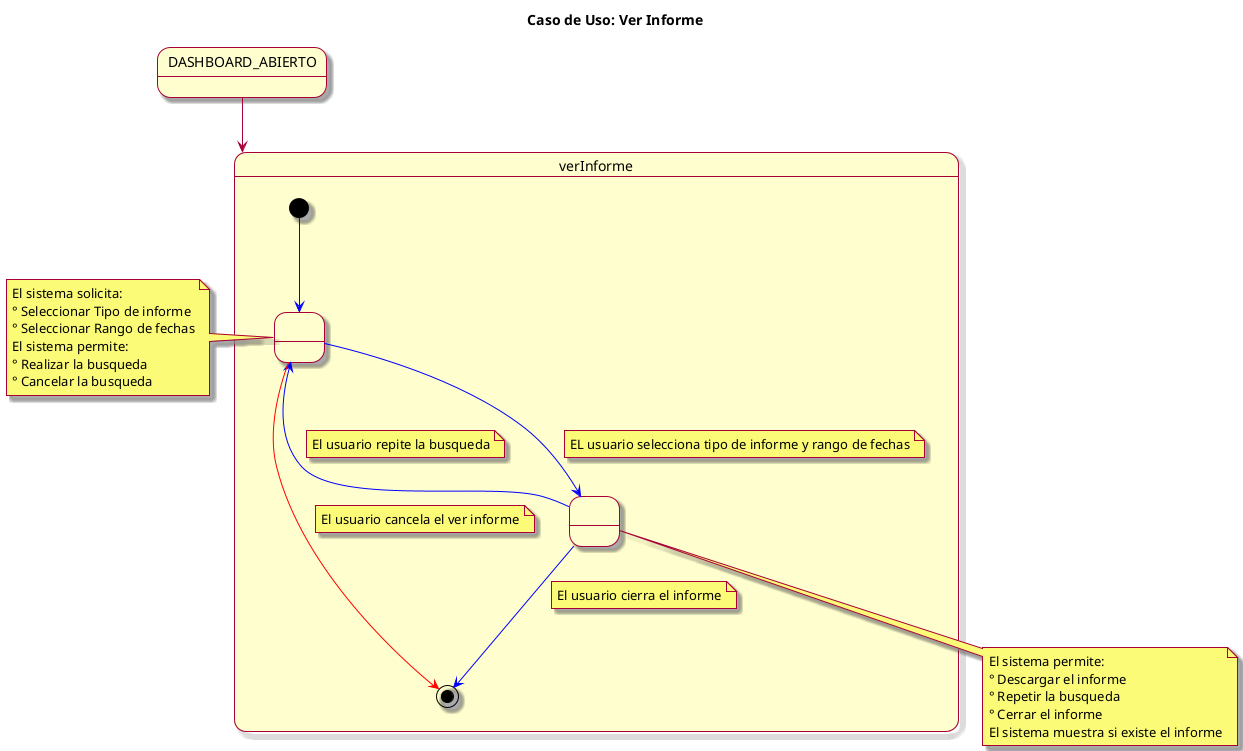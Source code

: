 @startuml descripción CDU informe

skin rose
title Caso de Uso: Ver Informe

state DASHBOARD_ABIERTO

DASHBOARD_ABIERTO --> verInforme

state verInforme {
  [*] -[#blue]-> inicioInforme
  state " " as inicioInforme
  inicioInforme -[#blue]-> mostrarInforme
  note on link: EL usuario selecciona tipo de informe y rango de fechas
  inicioInforme -[#red]-> [*]
  note on link: El usuario cancela el ver informe

  state " " as mostrarInforme
  mostrarInforme -[#blue]-> inicioInforme
  note on link: El usuario repite la busqueda
  mostrarInforme -[#blue]-> [*]
  note on link: El usuario cierra el informe
  
}

note left of inicioInforme
  El sistema solicita:
  ° Seleccionar Tipo de informe
  ° Seleccionar Rango de fechas
  El sistema permite:
  ° Realizar la busqueda
  ° Cancelar la busqueda
end note

note bottom of mostrarInforme
  El sistema permite:
  ° Descargar el informe
  ° Repetir la busqueda
  ° Cerrar el informe
  El sistema muestra si existe el informe
end note

@enduml
